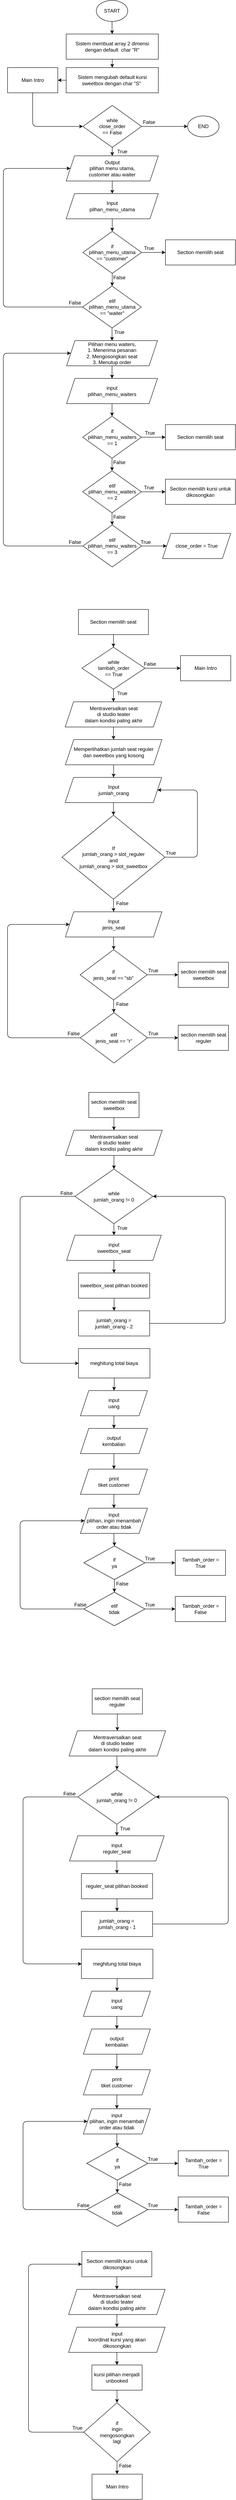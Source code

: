 <mxfile version="13.10.0" type="device"><diagram id="C5RBs43oDa-KdzZeNtuy" name="Page-1"><mxGraphModel dx="782" dy="421" grid="1" gridSize="10" guides="1" tooltips="1" connect="1" arrows="1" fold="1" page="1" pageScale="1" pageWidth="827" pageHeight="1169" math="0" shadow="0"><root><mxCell id="WIyWlLk6GJQsqaUBKTNV-0"/><mxCell id="WIyWlLk6GJQsqaUBKTNV-1" parent="WIyWlLk6GJQsqaUBKTNV-0"/><mxCell id="TQhY1ZpRwArU-NufDIvr-4" value="" style="edgeStyle=orthogonalEdgeStyle;rounded=0;orthogonalLoop=1;jettySize=auto;html=1;" edge="1" parent="WIyWlLk6GJQsqaUBKTNV-1" source="TQhY1ZpRwArU-NufDIvr-0" target="TQhY1ZpRwArU-NufDIvr-3"><mxGeometry relative="1" as="geometry"/></mxCell><mxCell id="TQhY1ZpRwArU-NufDIvr-0" value="START" style="ellipse;whiteSpace=wrap;html=1;" vertex="1" parent="WIyWlLk6GJQsqaUBKTNV-1"><mxGeometry x="372" y="10" width="75" height="50" as="geometry"/></mxCell><mxCell id="TQhY1ZpRwArU-NufDIvr-6" value="" style="edgeStyle=orthogonalEdgeStyle;rounded=0;orthogonalLoop=1;jettySize=auto;html=1;" edge="1" parent="WIyWlLk6GJQsqaUBKTNV-1" source="TQhY1ZpRwArU-NufDIvr-3" target="TQhY1ZpRwArU-NufDIvr-5"><mxGeometry relative="1" as="geometry"/></mxCell><mxCell id="TQhY1ZpRwArU-NufDIvr-3" value="Sistem membuat array 2 dimensi dengan default&amp;nbsp; char &quot;R&quot;" style="whiteSpace=wrap;html=1;" vertex="1" parent="WIyWlLk6GJQsqaUBKTNV-1"><mxGeometry x="300" y="90" width="220" height="60" as="geometry"/></mxCell><mxCell id="TQhY1ZpRwArU-NufDIvr-117" value="" style="edgeStyle=orthogonalEdgeStyle;rounded=0;orthogonalLoop=1;jettySize=auto;html=1;" edge="1" parent="WIyWlLk6GJQsqaUBKTNV-1" source="TQhY1ZpRwArU-NufDIvr-5" target="TQhY1ZpRwArU-NufDIvr-116"><mxGeometry relative="1" as="geometry"/></mxCell><mxCell id="TQhY1ZpRwArU-NufDIvr-5" value="Sistem mengubah default kursi sweetbox dengan char &quot;S&quot;&amp;nbsp;" style="whiteSpace=wrap;html=1;" vertex="1" parent="WIyWlLk6GJQsqaUBKTNV-1"><mxGeometry x="300" y="170" width="220" height="60" as="geometry"/></mxCell><mxCell id="TQhY1ZpRwArU-NufDIvr-11" value="" style="edgeStyle=orthogonalEdgeStyle;rounded=0;orthogonalLoop=1;jettySize=auto;html=1;" edge="1" parent="WIyWlLk6GJQsqaUBKTNV-1" source="TQhY1ZpRwArU-NufDIvr-7" target="TQhY1ZpRwArU-NufDIvr-10"><mxGeometry relative="1" as="geometry"/></mxCell><mxCell id="TQhY1ZpRwArU-NufDIvr-52" value="" style="edgeStyle=orthogonalEdgeStyle;rounded=0;orthogonalLoop=1;jettySize=auto;html=1;" edge="1" parent="WIyWlLk6GJQsqaUBKTNV-1" source="TQhY1ZpRwArU-NufDIvr-7" target="TQhY1ZpRwArU-NufDIvr-51"><mxGeometry relative="1" as="geometry"/></mxCell><mxCell id="TQhY1ZpRwArU-NufDIvr-7" value="while&lt;br&gt;close_order&lt;br&gt;== False" style="rhombus;whiteSpace=wrap;html=1;" vertex="1" parent="WIyWlLk6GJQsqaUBKTNV-1"><mxGeometry x="340" y="260" width="140" height="100" as="geometry"/></mxCell><mxCell id="TQhY1ZpRwArU-NufDIvr-13" value="" style="edgeStyle=orthogonalEdgeStyle;rounded=0;orthogonalLoop=1;jettySize=auto;html=1;" edge="1" parent="WIyWlLk6GJQsqaUBKTNV-1" source="TQhY1ZpRwArU-NufDIvr-10" target="TQhY1ZpRwArU-NufDIvr-12"><mxGeometry relative="1" as="geometry"/></mxCell><mxCell id="TQhY1ZpRwArU-NufDIvr-10" value="Output&lt;br&gt;pilihan menu utama,&lt;br&gt;customer atau waiter" style="shape=parallelogram;perimeter=parallelogramPerimeter;whiteSpace=wrap;html=1;fixedSize=1;" vertex="1" parent="WIyWlLk6GJQsqaUBKTNV-1"><mxGeometry x="300" y="380" width="220" height="60" as="geometry"/></mxCell><mxCell id="TQhY1ZpRwArU-NufDIvr-17" value="" style="edgeStyle=orthogonalEdgeStyle;rounded=0;orthogonalLoop=1;jettySize=auto;html=1;" edge="1" parent="WIyWlLk6GJQsqaUBKTNV-1" source="TQhY1ZpRwArU-NufDIvr-12" target="TQhY1ZpRwArU-NufDIvr-16"><mxGeometry relative="1" as="geometry"/></mxCell><mxCell id="TQhY1ZpRwArU-NufDIvr-12" value="Input&lt;br&gt;pilhan_menu_utama" style="shape=parallelogram;perimeter=parallelogramPerimeter;whiteSpace=wrap;html=1;fixedSize=1;" vertex="1" parent="WIyWlLk6GJQsqaUBKTNV-1"><mxGeometry x="300" y="470" width="220" height="60" as="geometry"/></mxCell><mxCell id="TQhY1ZpRwArU-NufDIvr-19" value="" style="edgeStyle=orthogonalEdgeStyle;rounded=0;orthogonalLoop=1;jettySize=auto;html=1;" edge="1" parent="WIyWlLk6GJQsqaUBKTNV-1" source="TQhY1ZpRwArU-NufDIvr-16" target="TQhY1ZpRwArU-NufDIvr-18"><mxGeometry relative="1" as="geometry"/></mxCell><mxCell id="TQhY1ZpRwArU-NufDIvr-21" value="" style="edgeStyle=orthogonalEdgeStyle;rounded=0;orthogonalLoop=1;jettySize=auto;html=1;" edge="1" parent="WIyWlLk6GJQsqaUBKTNV-1" source="TQhY1ZpRwArU-NufDIvr-16" target="TQhY1ZpRwArU-NufDIvr-20"><mxGeometry relative="1" as="geometry"/></mxCell><mxCell id="TQhY1ZpRwArU-NufDIvr-16" value="if&lt;br&gt;pilihan_menu_utama&lt;br&gt;== &quot;customer&quot;" style="rhombus;whiteSpace=wrap;html=1;" vertex="1" parent="WIyWlLk6GJQsqaUBKTNV-1"><mxGeometry x="340" y="560" width="140" height="100" as="geometry"/></mxCell><mxCell id="TQhY1ZpRwArU-NufDIvr-25" value="" style="edgeStyle=orthogonalEdgeStyle;rounded=0;orthogonalLoop=1;jettySize=auto;html=1;" edge="1" parent="WIyWlLk6GJQsqaUBKTNV-1" source="TQhY1ZpRwArU-NufDIvr-18" target="TQhY1ZpRwArU-NufDIvr-24"><mxGeometry relative="1" as="geometry"/></mxCell><mxCell id="TQhY1ZpRwArU-NufDIvr-18" value="elif&lt;br&gt;pilihan_menu_utama&lt;br&gt;== &quot;waiter&quot;" style="rhombus;whiteSpace=wrap;html=1;" vertex="1" parent="WIyWlLk6GJQsqaUBKTNV-1"><mxGeometry x="339.5" y="690" width="140" height="100" as="geometry"/></mxCell><mxCell id="TQhY1ZpRwArU-NufDIvr-20" value="Section memilih seat" style="whiteSpace=wrap;html=1;" vertex="1" parent="WIyWlLk6GJQsqaUBKTNV-1"><mxGeometry x="537" y="580" width="167" height="60" as="geometry"/></mxCell><mxCell id="TQhY1ZpRwArU-NufDIvr-30" value="" style="edgeStyle=orthogonalEdgeStyle;rounded=0;orthogonalLoop=1;jettySize=auto;html=1;exitX=0.5;exitY=1;exitDx=0;exitDy=0;" edge="1" parent="WIyWlLk6GJQsqaUBKTNV-1" source="TQhY1ZpRwArU-NufDIvr-69" target="TQhY1ZpRwArU-NufDIvr-29"><mxGeometry relative="1" as="geometry"><mxPoint x="420.571" y="970" as="sourcePoint"/></mxGeometry></mxCell><mxCell id="TQhY1ZpRwArU-NufDIvr-70" value="" style="edgeStyle=orthogonalEdgeStyle;rounded=0;orthogonalLoop=1;jettySize=auto;html=1;" edge="1" parent="WIyWlLk6GJQsqaUBKTNV-1" source="TQhY1ZpRwArU-NufDIvr-24" target="TQhY1ZpRwArU-NufDIvr-69"><mxGeometry relative="1" as="geometry"/></mxCell><mxCell id="TQhY1ZpRwArU-NufDIvr-24" value="Pilihan menu waiters,&lt;br&gt;1. Menerima pesanan&lt;br&gt;2. Mengosongkan seat&lt;br&gt;3. Menutup order" style="shape=parallelogram;perimeter=parallelogramPerimeter;whiteSpace=wrap;html=1;fixedSize=1;" vertex="1" parent="WIyWlLk6GJQsqaUBKTNV-1"><mxGeometry x="301" y="820" width="217" height="60" as="geometry"/></mxCell><mxCell id="TQhY1ZpRwArU-NufDIvr-32" value="" style="edgeStyle=orthogonalEdgeStyle;rounded=0;orthogonalLoop=1;jettySize=auto;html=1;" edge="1" parent="WIyWlLk6GJQsqaUBKTNV-1" source="TQhY1ZpRwArU-NufDIvr-29" target="TQhY1ZpRwArU-NufDIvr-31"><mxGeometry relative="1" as="geometry"/></mxCell><mxCell id="TQhY1ZpRwArU-NufDIvr-36" value="" style="edgeStyle=orthogonalEdgeStyle;rounded=0;orthogonalLoop=1;jettySize=auto;html=1;" edge="1" parent="WIyWlLk6GJQsqaUBKTNV-1" source="TQhY1ZpRwArU-NufDIvr-29" target="TQhY1ZpRwArU-NufDIvr-35"><mxGeometry relative="1" as="geometry"/></mxCell><mxCell id="TQhY1ZpRwArU-NufDIvr-29" value="if&lt;br&gt;pilihan_menu_waiters&lt;br&gt;== 1" style="rhombus;whiteSpace=wrap;html=1;" vertex="1" parent="WIyWlLk6GJQsqaUBKTNV-1"><mxGeometry x="339.5" y="1000" width="140" height="100" as="geometry"/></mxCell><mxCell id="TQhY1ZpRwArU-NufDIvr-31" value="Section memilih seat" style="whiteSpace=wrap;html=1;" vertex="1" parent="WIyWlLk6GJQsqaUBKTNV-1"><mxGeometry x="537" y="1020" width="167" height="60" as="geometry"/></mxCell><mxCell id="TQhY1ZpRwArU-NufDIvr-40" value="" style="edgeStyle=orthogonalEdgeStyle;rounded=0;orthogonalLoop=1;jettySize=auto;html=1;" edge="1" parent="WIyWlLk6GJQsqaUBKTNV-1" source="TQhY1ZpRwArU-NufDIvr-35" target="TQhY1ZpRwArU-NufDIvr-39"><mxGeometry relative="1" as="geometry"/></mxCell><mxCell id="TQhY1ZpRwArU-NufDIvr-42" value="" style="edgeStyle=orthogonalEdgeStyle;rounded=0;orthogonalLoop=1;jettySize=auto;html=1;" edge="1" parent="WIyWlLk6GJQsqaUBKTNV-1" source="TQhY1ZpRwArU-NufDIvr-35" target="TQhY1ZpRwArU-NufDIvr-41"><mxGeometry relative="1" as="geometry"/></mxCell><mxCell id="TQhY1ZpRwArU-NufDIvr-35" value="elif&lt;br&gt;plihan_menu_waiters&lt;br&gt;== 2" style="rhombus;whiteSpace=wrap;html=1;" vertex="1" parent="WIyWlLk6GJQsqaUBKTNV-1"><mxGeometry x="339.5" y="1130" width="140" height="100" as="geometry"/></mxCell><mxCell id="TQhY1ZpRwArU-NufDIvr-39" value="Section memilih kursi untuk dikosongkan" style="whiteSpace=wrap;html=1;" vertex="1" parent="WIyWlLk6GJQsqaUBKTNV-1"><mxGeometry x="537" y="1150" width="167" height="60" as="geometry"/></mxCell><mxCell id="TQhY1ZpRwArU-NufDIvr-50" value="" style="edgeStyle=orthogonalEdgeStyle;rounded=0;orthogonalLoop=1;jettySize=auto;html=1;" edge="1" parent="WIyWlLk6GJQsqaUBKTNV-1" source="TQhY1ZpRwArU-NufDIvr-41" target="TQhY1ZpRwArU-NufDIvr-49"><mxGeometry relative="1" as="geometry"/></mxCell><mxCell id="TQhY1ZpRwArU-NufDIvr-41" value="elif&lt;br&gt;pilihan_menu_waiters&lt;br&gt;== 3" style="rhombus;whiteSpace=wrap;html=1;" vertex="1" parent="WIyWlLk6GJQsqaUBKTNV-1"><mxGeometry x="340" y="1259" width="140" height="100" as="geometry"/></mxCell><mxCell id="TQhY1ZpRwArU-NufDIvr-45" value="" style="edgeStyle=elbowEdgeStyle;elbow=horizontal;endArrow=classic;html=1;exitX=0;exitY=0.5;exitDx=0;exitDy=0;entryX=0;entryY=0.5;entryDx=0;entryDy=0;" edge="1" parent="WIyWlLk6GJQsqaUBKTNV-1" source="TQhY1ZpRwArU-NufDIvr-18" target="TQhY1ZpRwArU-NufDIvr-10"><mxGeometry width="50" height="50" relative="1" as="geometry"><mxPoint x="240" y="630" as="sourcePoint"/><mxPoint x="290" y="580" as="targetPoint"/><Array as="points"><mxPoint x="150" y="520"/></Array></mxGeometry></mxCell><mxCell id="TQhY1ZpRwArU-NufDIvr-48" value="True" style="text;html=1;strokeColor=none;fillColor=none;align=center;verticalAlign=middle;whiteSpace=wrap;rounded=0;" vertex="1" parent="WIyWlLk6GJQsqaUBKTNV-1"><mxGeometry x="414" y="360" width="40" height="20" as="geometry"/></mxCell><mxCell id="TQhY1ZpRwArU-NufDIvr-49" value="close_order = True" style="shape=parallelogram;perimeter=parallelogramPerimeter;whiteSpace=wrap;html=1;fixedSize=1;" vertex="1" parent="WIyWlLk6GJQsqaUBKTNV-1"><mxGeometry x="530" y="1279" width="163" height="60" as="geometry"/></mxCell><mxCell id="TQhY1ZpRwArU-NufDIvr-51" value="END" style="ellipse;whiteSpace=wrap;html=1;" vertex="1" parent="WIyWlLk6GJQsqaUBKTNV-1"><mxGeometry x="590" y="285" width="75" height="50" as="geometry"/></mxCell><mxCell id="TQhY1ZpRwArU-NufDIvr-53" value="False" style="text;html=1;strokeColor=none;fillColor=none;align=center;verticalAlign=middle;whiteSpace=wrap;rounded=0;" vertex="1" parent="WIyWlLk6GJQsqaUBKTNV-1"><mxGeometry x="478" y="290" width="40" height="20" as="geometry"/></mxCell><mxCell id="TQhY1ZpRwArU-NufDIvr-55" value="True" style="text;html=1;strokeColor=none;fillColor=none;align=center;verticalAlign=middle;whiteSpace=wrap;rounded=0;" vertex="1" parent="WIyWlLk6GJQsqaUBKTNV-1"><mxGeometry x="478" y="590" width="40" height="20" as="geometry"/></mxCell><mxCell id="TQhY1ZpRwArU-NufDIvr-56" value="False" style="text;html=1;strokeColor=none;fillColor=none;align=center;verticalAlign=middle;whiteSpace=wrap;rounded=0;" vertex="1" parent="WIyWlLk6GJQsqaUBKTNV-1"><mxGeometry x="407" y="660" width="40" height="20" as="geometry"/></mxCell><mxCell id="TQhY1ZpRwArU-NufDIvr-57" value="False" style="text;html=1;strokeColor=none;fillColor=none;align=center;verticalAlign=middle;whiteSpace=wrap;rounded=0;" vertex="1" parent="WIyWlLk6GJQsqaUBKTNV-1"><mxGeometry x="301" y="720" width="40" height="20" as="geometry"/></mxCell><mxCell id="TQhY1ZpRwArU-NufDIvr-58" value="True" style="text;html=1;strokeColor=none;fillColor=none;align=center;verticalAlign=middle;whiteSpace=wrap;rounded=0;" vertex="1" parent="WIyWlLk6GJQsqaUBKTNV-1"><mxGeometry x="407" y="790" width="40" height="20" as="geometry"/></mxCell><mxCell id="TQhY1ZpRwArU-NufDIvr-59" value="True" style="text;html=1;strokeColor=none;fillColor=none;align=center;verticalAlign=middle;whiteSpace=wrap;rounded=0;" vertex="1" parent="WIyWlLk6GJQsqaUBKTNV-1"><mxGeometry x="480" y="1030" width="40" height="20" as="geometry"/></mxCell><mxCell id="TQhY1ZpRwArU-NufDIvr-61" value="False" style="text;html=1;strokeColor=none;fillColor=none;align=center;verticalAlign=middle;whiteSpace=wrap;rounded=0;" vertex="1" parent="WIyWlLk6GJQsqaUBKTNV-1"><mxGeometry x="407" y="1100" width="40" height="20" as="geometry"/></mxCell><mxCell id="TQhY1ZpRwArU-NufDIvr-62" value="False" style="text;html=1;strokeColor=none;fillColor=none;align=center;verticalAlign=middle;whiteSpace=wrap;rounded=0;" vertex="1" parent="WIyWlLk6GJQsqaUBKTNV-1"><mxGeometry x="407" y="1230" width="40" height="20" as="geometry"/></mxCell><mxCell id="TQhY1ZpRwArU-NufDIvr-63" value="True" style="text;html=1;strokeColor=none;fillColor=none;align=center;verticalAlign=middle;whiteSpace=wrap;rounded=0;" vertex="1" parent="WIyWlLk6GJQsqaUBKTNV-1"><mxGeometry x="478" y="1160" width="40" height="20" as="geometry"/></mxCell><mxCell id="TQhY1ZpRwArU-NufDIvr-64" value="True" style="text;html=1;strokeColor=none;fillColor=none;align=center;verticalAlign=middle;whiteSpace=wrap;rounded=0;" vertex="1" parent="WIyWlLk6GJQsqaUBKTNV-1"><mxGeometry x="470" y="1290" width="40" height="20" as="geometry"/></mxCell><mxCell id="TQhY1ZpRwArU-NufDIvr-65" value="False" style="text;html=1;strokeColor=none;fillColor=none;align=center;verticalAlign=middle;whiteSpace=wrap;rounded=0;" vertex="1" parent="WIyWlLk6GJQsqaUBKTNV-1"><mxGeometry x="301" y="1290" width="40" height="20" as="geometry"/></mxCell><mxCell id="TQhY1ZpRwArU-NufDIvr-68" value="" style="edgeStyle=elbowEdgeStyle;elbow=horizontal;endArrow=classic;html=1;exitX=0;exitY=0.5;exitDx=0;exitDy=0;entryX=0;entryY=0.5;entryDx=0;entryDy=0;" edge="1" parent="WIyWlLk6GJQsqaUBKTNV-1" source="TQhY1ZpRwArU-NufDIvr-41" target="TQhY1ZpRwArU-NufDIvr-24"><mxGeometry width="50" height="50" relative="1" as="geometry"><mxPoint x="339.5" y="1219" as="sourcePoint"/><mxPoint x="339.5" y="960" as="targetPoint"/><Array as="points"><mxPoint x="150" y="1040"/><mxPoint x="150" y="1080"/></Array></mxGeometry></mxCell><mxCell id="TQhY1ZpRwArU-NufDIvr-69" value="input&lt;br&gt;pilihan_menu_waiters" style="shape=parallelogram;perimeter=parallelogramPerimeter;whiteSpace=wrap;html=1;fixedSize=1;" vertex="1" parent="WIyWlLk6GJQsqaUBKTNV-1"><mxGeometry x="301" y="910" width="217" height="60" as="geometry"/></mxCell><mxCell id="TQhY1ZpRwArU-NufDIvr-94" value="" style="edgeStyle=orthogonalEdgeStyle;rounded=0;orthogonalLoop=1;jettySize=auto;html=1;" edge="1" parent="WIyWlLk6GJQsqaUBKTNV-1" source="TQhY1ZpRwArU-NufDIvr-75" target="TQhY1ZpRwArU-NufDIvr-93"><mxGeometry relative="1" as="geometry"/></mxCell><mxCell id="TQhY1ZpRwArU-NufDIvr-75" value="Section memilih seat" style="whiteSpace=wrap;html=1;" vertex="1" parent="WIyWlLk6GJQsqaUBKTNV-1"><mxGeometry x="329.37" y="1460" width="167" height="60" as="geometry"/></mxCell><mxCell id="TQhY1ZpRwArU-NufDIvr-79" value="" style="edgeStyle=orthogonalEdgeStyle;rounded=0;orthogonalLoop=1;jettySize=auto;html=1;" edge="1" parent="WIyWlLk6GJQsqaUBKTNV-1" source="TQhY1ZpRwArU-NufDIvr-76" target="TQhY1ZpRwArU-NufDIvr-78"><mxGeometry relative="1" as="geometry"/></mxCell><mxCell id="TQhY1ZpRwArU-NufDIvr-76" value="Mentraversalkan seat&lt;br&gt;di studio teater&lt;br&gt;dalam kondisi paling akhir" style="shape=parallelogram;perimeter=parallelogramPerimeter;whiteSpace=wrap;html=1;fixedSize=1;" vertex="1" parent="WIyWlLk6GJQsqaUBKTNV-1"><mxGeometry x="297.62" y="1680" width="230.5" height="60" as="geometry"/></mxCell><mxCell id="TQhY1ZpRwArU-NufDIvr-81" value="" style="edgeStyle=orthogonalEdgeStyle;rounded=0;orthogonalLoop=1;jettySize=auto;html=1;" edge="1" parent="WIyWlLk6GJQsqaUBKTNV-1" source="TQhY1ZpRwArU-NufDIvr-78" target="TQhY1ZpRwArU-NufDIvr-80"><mxGeometry relative="1" as="geometry"/></mxCell><mxCell id="TQhY1ZpRwArU-NufDIvr-78" value="Memperlihatkan jumlah seat reguler&lt;br&gt;dan sweetbox yang kosong" style="shape=parallelogram;perimeter=parallelogramPerimeter;whiteSpace=wrap;html=1;fixedSize=1;" vertex="1" parent="WIyWlLk6GJQsqaUBKTNV-1"><mxGeometry x="298.12" y="1770" width="230.5" height="60" as="geometry"/></mxCell><mxCell id="TQhY1ZpRwArU-NufDIvr-83" value="" style="edgeStyle=orthogonalEdgeStyle;rounded=0;orthogonalLoop=1;jettySize=auto;html=1;" edge="1" parent="WIyWlLk6GJQsqaUBKTNV-1" source="TQhY1ZpRwArU-NufDIvr-80" target="TQhY1ZpRwArU-NufDIvr-82"><mxGeometry relative="1" as="geometry"/></mxCell><mxCell id="TQhY1ZpRwArU-NufDIvr-80" value="Input&lt;br&gt;jumlah_orang" style="shape=parallelogram;perimeter=parallelogramPerimeter;whiteSpace=wrap;html=1;fixedSize=1;" vertex="1" parent="WIyWlLk6GJQsqaUBKTNV-1"><mxGeometry x="297.62" y="1860" width="230.5" height="60" as="geometry"/></mxCell><mxCell id="TQhY1ZpRwArU-NufDIvr-88" value="" style="edgeStyle=orthogonalEdgeStyle;rounded=0;orthogonalLoop=1;jettySize=auto;html=1;" edge="1" parent="WIyWlLk6GJQsqaUBKTNV-1" source="TQhY1ZpRwArU-NufDIvr-82" target="TQhY1ZpRwArU-NufDIvr-87"><mxGeometry relative="1" as="geometry"/></mxCell><mxCell id="TQhY1ZpRwArU-NufDIvr-82" value="If&lt;br&gt;jumlah_orang &amp;gt; slot_reguler&lt;br&gt;and&lt;br&gt;jumlah_orang &amp;gt; slot_sweetbox" style="rhombus;whiteSpace=wrap;html=1;" vertex="1" parent="WIyWlLk6GJQsqaUBKTNV-1"><mxGeometry x="290" y="1950" width="245.75" height="200" as="geometry"/></mxCell><mxCell id="TQhY1ZpRwArU-NufDIvr-84" value="" style="edgeStyle=elbowEdgeStyle;elbow=horizontal;endArrow=classic;html=1;entryX=1;entryY=0.5;entryDx=0;entryDy=0;" edge="1" parent="WIyWlLk6GJQsqaUBKTNV-1" source="TQhY1ZpRwArU-NufDIvr-82" target="TQhY1ZpRwArU-NufDIvr-80"><mxGeometry width="50" height="50" relative="1" as="geometry"><mxPoint x="473.37" y="1860" as="sourcePoint"/><mxPoint x="523.37" y="1810" as="targetPoint"/><Array as="points"><mxPoint x="613.37" y="1930"/></Array></mxGeometry></mxCell><mxCell id="TQhY1ZpRwArU-NufDIvr-90" value="" style="edgeStyle=orthogonalEdgeStyle;rounded=0;orthogonalLoop=1;jettySize=auto;html=1;" edge="1" parent="WIyWlLk6GJQsqaUBKTNV-1" source="TQhY1ZpRwArU-NufDIvr-87" target="TQhY1ZpRwArU-NufDIvr-89"><mxGeometry relative="1" as="geometry"/></mxCell><mxCell id="TQhY1ZpRwArU-NufDIvr-87" value="Input&lt;br&gt;jenis_seat" style="shape=parallelogram;perimeter=parallelogramPerimeter;whiteSpace=wrap;html=1;fixedSize=1;" vertex="1" parent="WIyWlLk6GJQsqaUBKTNV-1"><mxGeometry x="298.12" y="2180" width="230.5" height="60" as="geometry"/></mxCell><mxCell id="TQhY1ZpRwArU-NufDIvr-92" value="" style="edgeStyle=orthogonalEdgeStyle;rounded=0;orthogonalLoop=1;jettySize=auto;html=1;" edge="1" parent="WIyWlLk6GJQsqaUBKTNV-1" source="TQhY1ZpRwArU-NufDIvr-89" target="TQhY1ZpRwArU-NufDIvr-91"><mxGeometry relative="1" as="geometry"/></mxCell><mxCell id="TQhY1ZpRwArU-NufDIvr-97" value="" style="edgeStyle=orthogonalEdgeStyle;rounded=0;orthogonalLoop=1;jettySize=auto;html=1;" edge="1" parent="WIyWlLk6GJQsqaUBKTNV-1" source="TQhY1ZpRwArU-NufDIvr-89" target="TQhY1ZpRwArU-NufDIvr-96"><mxGeometry relative="1" as="geometry"/></mxCell><mxCell id="TQhY1ZpRwArU-NufDIvr-89" value="if&lt;br&gt;jenis_seat == &quot;sb&quot;" style="rhombus;whiteSpace=wrap;html=1;" vertex="1" parent="WIyWlLk6GJQsqaUBKTNV-1"><mxGeometry x="333.37" y="2270" width="160" height="120" as="geometry"/></mxCell><mxCell id="TQhY1ZpRwArU-NufDIvr-99" value="" style="edgeStyle=orthogonalEdgeStyle;rounded=0;orthogonalLoop=1;jettySize=auto;html=1;" edge="1" parent="WIyWlLk6GJQsqaUBKTNV-1" source="TQhY1ZpRwArU-NufDIvr-91" target="TQhY1ZpRwArU-NufDIvr-98"><mxGeometry relative="1" as="geometry"/></mxCell><mxCell id="TQhY1ZpRwArU-NufDIvr-91" value="elif&lt;br&gt;jenis_seat == &quot;r&quot;" style="rhombus;whiteSpace=wrap;html=1;" vertex="1" parent="WIyWlLk6GJQsqaUBKTNV-1"><mxGeometry x="334" y="2420" width="160" height="120" as="geometry"/></mxCell><mxCell id="TQhY1ZpRwArU-NufDIvr-95" value="" style="edgeStyle=orthogonalEdgeStyle;rounded=0;orthogonalLoop=1;jettySize=auto;html=1;entryX=0.5;entryY=0;entryDx=0;entryDy=0;" edge="1" parent="WIyWlLk6GJQsqaUBKTNV-1" source="TQhY1ZpRwArU-NufDIvr-93" target="TQhY1ZpRwArU-NufDIvr-76"><mxGeometry relative="1" as="geometry"/></mxCell><mxCell id="TQhY1ZpRwArU-NufDIvr-112" value="" style="edgeStyle=orthogonalEdgeStyle;rounded=0;orthogonalLoop=1;jettySize=auto;html=1;" edge="1" parent="WIyWlLk6GJQsqaUBKTNV-1" source="TQhY1ZpRwArU-NufDIvr-93" target="TQhY1ZpRwArU-NufDIvr-111"><mxGeometry relative="1" as="geometry"/></mxCell><mxCell id="TQhY1ZpRwArU-NufDIvr-93" value="while&lt;br&gt;tambah_order&lt;br&gt;== True" style="rhombus;whiteSpace=wrap;html=1;" vertex="1" parent="WIyWlLk6GJQsqaUBKTNV-1"><mxGeometry x="337.62" y="1550" width="150.5" height="100" as="geometry"/></mxCell><mxCell id="TQhY1ZpRwArU-NufDIvr-96" value="section memilih seat sweetbox" style="whiteSpace=wrap;html=1;" vertex="1" parent="WIyWlLk6GJQsqaUBKTNV-1"><mxGeometry x="567.5" y="2300" width="120" height="60" as="geometry"/></mxCell><mxCell id="TQhY1ZpRwArU-NufDIvr-98" value="section memilih seat reguler" style="whiteSpace=wrap;html=1;" vertex="1" parent="WIyWlLk6GJQsqaUBKTNV-1"><mxGeometry x="567.5" y="2450" width="120" height="60" as="geometry"/></mxCell><mxCell id="TQhY1ZpRwArU-NufDIvr-100" value="" style="edgeStyle=elbowEdgeStyle;elbow=vertical;endArrow=classic;html=1;exitX=0;exitY=0.5;exitDx=0;exitDy=0;entryX=0;entryY=0.5;entryDx=0;entryDy=0;" edge="1" parent="WIyWlLk6GJQsqaUBKTNV-1" source="TQhY1ZpRwArU-NufDIvr-91" target="TQhY1ZpRwArU-NufDIvr-87"><mxGeometry width="50" height="50" relative="1" as="geometry"><mxPoint x="120" y="2310" as="sourcePoint"/><mxPoint x="170" y="2260" as="targetPoint"/><Array as="points"><mxPoint x="160" y="2330"/></Array></mxGeometry></mxCell><mxCell id="TQhY1ZpRwArU-NufDIvr-101" value="True" style="text;html=1;strokeColor=none;fillColor=none;align=center;verticalAlign=middle;whiteSpace=wrap;rounded=0;" vertex="1" parent="WIyWlLk6GJQsqaUBKTNV-1"><mxGeometry x="530" y="2030" width="40" height="20" as="geometry"/></mxCell><mxCell id="TQhY1ZpRwArU-NufDIvr-102" value="False" style="text;html=1;strokeColor=none;fillColor=none;align=center;verticalAlign=middle;whiteSpace=wrap;rounded=0;" vertex="1" parent="WIyWlLk6GJQsqaUBKTNV-1"><mxGeometry x="414" y="2150" width="40" height="20" as="geometry"/></mxCell><mxCell id="TQhY1ZpRwArU-NufDIvr-103" value="False" style="text;html=1;strokeColor=none;fillColor=none;align=center;verticalAlign=middle;whiteSpace=wrap;rounded=0;" vertex="1" parent="WIyWlLk6GJQsqaUBKTNV-1"><mxGeometry x="414" y="2390" width="40" height="20" as="geometry"/></mxCell><mxCell id="TQhY1ZpRwArU-NufDIvr-104" value="False" style="text;html=1;strokeColor=none;fillColor=none;align=center;verticalAlign=middle;whiteSpace=wrap;rounded=0;" vertex="1" parent="WIyWlLk6GJQsqaUBKTNV-1"><mxGeometry x="297.62" y="2460" width="40" height="20" as="geometry"/></mxCell><mxCell id="TQhY1ZpRwArU-NufDIvr-105" value="True" style="text;html=1;strokeColor=none;fillColor=none;align=center;verticalAlign=middle;whiteSpace=wrap;rounded=0;" vertex="1" parent="WIyWlLk6GJQsqaUBKTNV-1"><mxGeometry x="488.12" y="2310" width="40" height="20" as="geometry"/></mxCell><mxCell id="TQhY1ZpRwArU-NufDIvr-110" value="True" style="text;html=1;strokeColor=none;fillColor=none;align=center;verticalAlign=middle;whiteSpace=wrap;rounded=0;" vertex="1" parent="WIyWlLk6GJQsqaUBKTNV-1"><mxGeometry x="488.12" y="2460" width="40" height="20" as="geometry"/></mxCell><mxCell id="TQhY1ZpRwArU-NufDIvr-111" value="Main Intro" style="whiteSpace=wrap;html=1;" vertex="1" parent="WIyWlLk6GJQsqaUBKTNV-1"><mxGeometry x="573" y="1570" width="120" height="60" as="geometry"/></mxCell><mxCell id="TQhY1ZpRwArU-NufDIvr-113" value="True" style="text;html=1;strokeColor=none;fillColor=none;align=center;verticalAlign=middle;whiteSpace=wrap;rounded=0;" vertex="1" parent="WIyWlLk6GJQsqaUBKTNV-1"><mxGeometry x="414" y="1650" width="40" height="20" as="geometry"/></mxCell><mxCell id="TQhY1ZpRwArU-NufDIvr-114" value="False" style="text;html=1;strokeColor=none;fillColor=none;align=center;verticalAlign=middle;whiteSpace=wrap;rounded=0;" vertex="1" parent="WIyWlLk6GJQsqaUBKTNV-1"><mxGeometry x="480" y="1580" width="40" height="20" as="geometry"/></mxCell><mxCell id="TQhY1ZpRwArU-NufDIvr-116" value="Main Intro" style="whiteSpace=wrap;html=1;" vertex="1" parent="WIyWlLk6GJQsqaUBKTNV-1"><mxGeometry x="160" y="170" width="120" height="60" as="geometry"/></mxCell><mxCell id="TQhY1ZpRwArU-NufDIvr-118" value="" style="edgeStyle=elbowEdgeStyle;elbow=horizontal;endArrow=classic;html=1;exitX=0.5;exitY=1;exitDx=0;exitDy=0;entryX=0;entryY=0.5;entryDx=0;entryDy=0;" edge="1" parent="WIyWlLk6GJQsqaUBKTNV-1" source="TQhY1ZpRwArU-NufDIvr-116" target="TQhY1ZpRwArU-NufDIvr-7"><mxGeometry width="50" height="50" relative="1" as="geometry"><mxPoint x="380" y="250" as="sourcePoint"/><mxPoint x="430" y="200" as="targetPoint"/><Array as="points"><mxPoint x="220" y="300"/></Array></mxGeometry></mxCell><mxCell id="TQhY1ZpRwArU-NufDIvr-121" value="" style="edgeStyle=orthogonalEdgeStyle;rounded=0;orthogonalLoop=1;jettySize=auto;html=1;" edge="1" parent="WIyWlLk6GJQsqaUBKTNV-1" source="TQhY1ZpRwArU-NufDIvr-119" target="TQhY1ZpRwArU-NufDIvr-120"><mxGeometry relative="1" as="geometry"/></mxCell><mxCell id="TQhY1ZpRwArU-NufDIvr-119" value="section memilih seat sweetbox" style="whiteSpace=wrap;html=1;" vertex="1" parent="WIyWlLk6GJQsqaUBKTNV-1"><mxGeometry x="354" y="2610" width="120" height="60" as="geometry"/></mxCell><mxCell id="TQhY1ZpRwArU-NufDIvr-125" value="" style="edgeStyle=orthogonalEdgeStyle;rounded=0;orthogonalLoop=1;jettySize=auto;html=1;" edge="1" parent="WIyWlLk6GJQsqaUBKTNV-1" source="TQhY1ZpRwArU-NufDIvr-120" target="TQhY1ZpRwArU-NufDIvr-124"><mxGeometry relative="1" as="geometry"/></mxCell><mxCell id="TQhY1ZpRwArU-NufDIvr-120" value="Mentraversalkan seat&lt;br&gt;di studio teater&lt;br&gt;dalam kondisi paling akhir" style="shape=parallelogram;perimeter=parallelogramPerimeter;whiteSpace=wrap;html=1;fixedSize=1;" vertex="1" parent="WIyWlLk6GJQsqaUBKTNV-1"><mxGeometry x="298.75" y="2700" width="230.5" height="60" as="geometry"/></mxCell><mxCell id="TQhY1ZpRwArU-NufDIvr-127" value="" style="edgeStyle=orthogonalEdgeStyle;rounded=0;orthogonalLoop=1;jettySize=auto;html=1;" edge="1" parent="WIyWlLk6GJQsqaUBKTNV-1" source="TQhY1ZpRwArU-NufDIvr-124" target="TQhY1ZpRwArU-NufDIvr-126"><mxGeometry relative="1" as="geometry"/></mxCell><mxCell id="TQhY1ZpRwArU-NufDIvr-124" value="while&lt;br&gt;jumlah_orang != 0" style="rhombus;whiteSpace=wrap;html=1;" vertex="1" parent="WIyWlLk6GJQsqaUBKTNV-1"><mxGeometry x="321" y="2792.5" width="186" height="130" as="geometry"/></mxCell><mxCell id="TQhY1ZpRwArU-NufDIvr-129" value="" style="edgeStyle=orthogonalEdgeStyle;rounded=0;orthogonalLoop=1;jettySize=auto;html=1;" edge="1" parent="WIyWlLk6GJQsqaUBKTNV-1" source="TQhY1ZpRwArU-NufDIvr-126" target="TQhY1ZpRwArU-NufDIvr-128"><mxGeometry relative="1" as="geometry"/></mxCell><mxCell id="TQhY1ZpRwArU-NufDIvr-126" value="input&lt;br&gt;sweetbox_seat" style="shape=parallelogram;perimeter=parallelogramPerimeter;whiteSpace=wrap;html=1;fixedSize=1;" vertex="1" parent="WIyWlLk6GJQsqaUBKTNV-1"><mxGeometry x="301" y="2950" width="226" height="60" as="geometry"/></mxCell><mxCell id="TQhY1ZpRwArU-NufDIvr-131" value="" style="edgeStyle=orthogonalEdgeStyle;rounded=0;orthogonalLoop=1;jettySize=auto;html=1;" edge="1" parent="WIyWlLk6GJQsqaUBKTNV-1" source="TQhY1ZpRwArU-NufDIvr-128" target="TQhY1ZpRwArU-NufDIvr-130"><mxGeometry relative="1" as="geometry"/></mxCell><mxCell id="TQhY1ZpRwArU-NufDIvr-128" value="sweetbox_seat pilihan booked" style="whiteSpace=wrap;html=1;" vertex="1" parent="WIyWlLk6GJQsqaUBKTNV-1"><mxGeometry x="329.37" y="3040" width="170" height="60" as="geometry"/></mxCell><mxCell id="TQhY1ZpRwArU-NufDIvr-130" value="jumlah_orang =&lt;br&gt;jumlah_orang - 2" style="whiteSpace=wrap;html=1;" vertex="1" parent="WIyWlLk6GJQsqaUBKTNV-1"><mxGeometry x="329.37" y="3130" width="170" height="60" as="geometry"/></mxCell><mxCell id="TQhY1ZpRwArU-NufDIvr-132" value="" style="edgeStyle=elbowEdgeStyle;elbow=horizontal;endArrow=classic;html=1;exitX=1;exitY=0.5;exitDx=0;exitDy=0;entryX=1;entryY=0.5;entryDx=0;entryDy=0;" edge="1" parent="WIyWlLk6GJQsqaUBKTNV-1" source="TQhY1ZpRwArU-NufDIvr-130" target="TQhY1ZpRwArU-NufDIvr-124"><mxGeometry width="50" height="50" relative="1" as="geometry"><mxPoint x="360" y="3000" as="sourcePoint"/><mxPoint x="410" y="2950" as="targetPoint"/><Array as="points"><mxPoint x="680" y="3010"/></Array></mxGeometry></mxCell><mxCell id="TQhY1ZpRwArU-NufDIvr-134" value="" style="edgeStyle=elbowEdgeStyle;elbow=horizontal;endArrow=classic;html=1;exitX=0;exitY=0.5;exitDx=0;exitDy=0;entryX=0;entryY=0.5;entryDx=0;entryDy=0;" edge="1" parent="WIyWlLk6GJQsqaUBKTNV-1" source="TQhY1ZpRwArU-NufDIvr-124"><mxGeometry width="50" height="50" relative="1" as="geometry"><mxPoint x="360" y="3040" as="sourcePoint"/><mxPoint x="330" y="3255" as="targetPoint"/><Array as="points"><mxPoint x="190" y="3060"/></Array></mxGeometry></mxCell><mxCell id="TQhY1ZpRwArU-NufDIvr-139" value="" style="edgeStyle=orthogonalEdgeStyle;rounded=0;orthogonalLoop=1;jettySize=auto;html=1;" edge="1" parent="WIyWlLk6GJQsqaUBKTNV-1" source="TQhY1ZpRwArU-NufDIvr-135" target="TQhY1ZpRwArU-NufDIvr-138"><mxGeometry relative="1" as="geometry"/></mxCell><mxCell id="TQhY1ZpRwArU-NufDIvr-135" value="meghitung total biaya" style="rounded=0;whiteSpace=wrap;html=1;" vertex="1" parent="WIyWlLk6GJQsqaUBKTNV-1"><mxGeometry x="329.37" y="3220" width="170.63" height="70" as="geometry"/></mxCell><mxCell id="TQhY1ZpRwArU-NufDIvr-141" value="" style="edgeStyle=orthogonalEdgeStyle;rounded=0;orthogonalLoop=1;jettySize=auto;html=1;" edge="1" parent="WIyWlLk6GJQsqaUBKTNV-1" source="TQhY1ZpRwArU-NufDIvr-138" target="TQhY1ZpRwArU-NufDIvr-140"><mxGeometry relative="1" as="geometry"/></mxCell><mxCell id="TQhY1ZpRwArU-NufDIvr-138" value="input&lt;br&gt;uang" style="shape=parallelogram;perimeter=parallelogramPerimeter;whiteSpace=wrap;html=1;fixedSize=1;rounded=0;" vertex="1" parent="WIyWlLk6GJQsqaUBKTNV-1"><mxGeometry x="334" y="3320" width="160" height="60" as="geometry"/></mxCell><mxCell id="TQhY1ZpRwArU-NufDIvr-143" value="" style="edgeStyle=orthogonalEdgeStyle;rounded=0;orthogonalLoop=1;jettySize=auto;html=1;" edge="1" parent="WIyWlLk6GJQsqaUBKTNV-1" source="TQhY1ZpRwArU-NufDIvr-140" target="TQhY1ZpRwArU-NufDIvr-142"><mxGeometry relative="1" as="geometry"/></mxCell><mxCell id="TQhY1ZpRwArU-NufDIvr-140" value="output&lt;br&gt;kembalian" style="shape=parallelogram;perimeter=parallelogramPerimeter;whiteSpace=wrap;html=1;fixedSize=1;rounded=0;" vertex="1" parent="WIyWlLk6GJQsqaUBKTNV-1"><mxGeometry x="334" y="3410" width="160" height="60" as="geometry"/></mxCell><mxCell id="TQhY1ZpRwArU-NufDIvr-145" value="" style="edgeStyle=orthogonalEdgeStyle;rounded=0;orthogonalLoop=1;jettySize=auto;html=1;" edge="1" parent="WIyWlLk6GJQsqaUBKTNV-1" source="TQhY1ZpRwArU-NufDIvr-142" target="TQhY1ZpRwArU-NufDIvr-144"><mxGeometry relative="1" as="geometry"/></mxCell><mxCell id="TQhY1ZpRwArU-NufDIvr-142" value="print&lt;br&gt;tiket customer" style="shape=parallelogram;perimeter=parallelogramPerimeter;whiteSpace=wrap;html=1;fixedSize=1;rounded=0;" vertex="1" parent="WIyWlLk6GJQsqaUBKTNV-1"><mxGeometry x="334" y="3507" width="160" height="60" as="geometry"/></mxCell><mxCell id="TQhY1ZpRwArU-NufDIvr-147" value="" style="edgeStyle=orthogonalEdgeStyle;rounded=0;orthogonalLoop=1;jettySize=auto;html=1;" edge="1" parent="WIyWlLk6GJQsqaUBKTNV-1" source="TQhY1ZpRwArU-NufDIvr-144" target="TQhY1ZpRwArU-NufDIvr-146"><mxGeometry relative="1" as="geometry"/></mxCell><mxCell id="TQhY1ZpRwArU-NufDIvr-144" value="input&lt;br&gt;pilihan, ingin menambah&lt;br&gt;order atau tidak" style="shape=parallelogram;perimeter=parallelogramPerimeter;whiteSpace=wrap;html=1;fixedSize=1;rounded=0;" vertex="1" parent="WIyWlLk6GJQsqaUBKTNV-1"><mxGeometry x="334" y="3600" width="160" height="60" as="geometry"/></mxCell><mxCell id="TQhY1ZpRwArU-NufDIvr-149" value="" style="edgeStyle=orthogonalEdgeStyle;rounded=0;orthogonalLoop=1;jettySize=auto;html=1;" edge="1" parent="WIyWlLk6GJQsqaUBKTNV-1" source="TQhY1ZpRwArU-NufDIvr-146" target="TQhY1ZpRwArU-NufDIvr-148"><mxGeometry relative="1" as="geometry"/></mxCell><mxCell id="TQhY1ZpRwArU-NufDIvr-155" value="" style="edgeStyle=orthogonalEdgeStyle;rounded=0;orthogonalLoop=1;jettySize=auto;html=1;" edge="1" parent="WIyWlLk6GJQsqaUBKTNV-1" source="TQhY1ZpRwArU-NufDIvr-146" target="TQhY1ZpRwArU-NufDIvr-154"><mxGeometry relative="1" as="geometry"/></mxCell><mxCell id="TQhY1ZpRwArU-NufDIvr-146" value="if&lt;br&gt;ya" style="rhombus;whiteSpace=wrap;html=1;rounded=0;" vertex="1" parent="WIyWlLk6GJQsqaUBKTNV-1"><mxGeometry x="342.12" y="3690" width="146" height="80" as="geometry"/></mxCell><mxCell id="TQhY1ZpRwArU-NufDIvr-148" value="Tambah_order = &lt;br&gt;True" style="whiteSpace=wrap;html=1;rounded=0;" vertex="1" parent="WIyWlLk6GJQsqaUBKTNV-1"><mxGeometry x="560.5" y="3700" width="120" height="60" as="geometry"/></mxCell><mxCell id="TQhY1ZpRwArU-NufDIvr-157" value="" style="edgeStyle=orthogonalEdgeStyle;rounded=0;orthogonalLoop=1;jettySize=auto;html=1;" edge="1" parent="WIyWlLk6GJQsqaUBKTNV-1" source="TQhY1ZpRwArU-NufDIvr-154" target="TQhY1ZpRwArU-NufDIvr-156"><mxGeometry relative="1" as="geometry"/></mxCell><mxCell id="TQhY1ZpRwArU-NufDIvr-154" value="elif&lt;br&gt;tidak" style="rhombus;whiteSpace=wrap;html=1;rounded=0;" vertex="1" parent="WIyWlLk6GJQsqaUBKTNV-1"><mxGeometry x="342.12" y="3800" width="146" height="80" as="geometry"/></mxCell><mxCell id="TQhY1ZpRwArU-NufDIvr-156" value="Tambah_order =&lt;br&gt;False" style="whiteSpace=wrap;html=1;rounded=0;" vertex="1" parent="WIyWlLk6GJQsqaUBKTNV-1"><mxGeometry x="560.5" y="3810" width="120" height="60" as="geometry"/></mxCell><mxCell id="TQhY1ZpRwArU-NufDIvr-158" value="" style="edgeStyle=elbowEdgeStyle;elbow=vertical;endArrow=classic;html=1;exitX=0;exitY=0.5;exitDx=0;exitDy=0;entryX=0;entryY=0.5;entryDx=0;entryDy=0;" edge="1" parent="WIyWlLk6GJQsqaUBKTNV-1" source="TQhY1ZpRwArU-NufDIvr-154" target="TQhY1ZpRwArU-NufDIvr-144"><mxGeometry width="50" height="50" relative="1" as="geometry"><mxPoint x="360" y="3730" as="sourcePoint"/><mxPoint x="410" y="3680" as="targetPoint"/><Array as="points"><mxPoint x="190" y="3736"/></Array></mxGeometry></mxCell><mxCell id="TQhY1ZpRwArU-NufDIvr-159" value="True" style="text;html=1;strokeColor=none;fillColor=none;align=center;verticalAlign=middle;whiteSpace=wrap;rounded=0;" vertex="1" parent="WIyWlLk6GJQsqaUBKTNV-1"><mxGeometry x="414" y="2923" width="40" height="20" as="geometry"/></mxCell><mxCell id="TQhY1ZpRwArU-NufDIvr-160" value="False" style="text;html=1;strokeColor=none;fillColor=none;align=center;verticalAlign=middle;whiteSpace=wrap;rounded=0;" vertex="1" parent="WIyWlLk6GJQsqaUBKTNV-1"><mxGeometry x="281" y="2840" width="40" height="20" as="geometry"/></mxCell><mxCell id="TQhY1ZpRwArU-NufDIvr-161" value="True" style="text;html=1;strokeColor=none;fillColor=none;align=center;verticalAlign=middle;whiteSpace=wrap;rounded=0;" vertex="1" parent="WIyWlLk6GJQsqaUBKTNV-1"><mxGeometry x="480" y="3710" width="40" height="20" as="geometry"/></mxCell><mxCell id="TQhY1ZpRwArU-NufDIvr-162" value="False" style="text;html=1;strokeColor=none;fillColor=none;align=center;verticalAlign=middle;whiteSpace=wrap;rounded=0;" vertex="1" parent="WIyWlLk6GJQsqaUBKTNV-1"><mxGeometry x="414" y="3770" width="40" height="20" as="geometry"/></mxCell><mxCell id="TQhY1ZpRwArU-NufDIvr-164" value="True" style="text;html=1;strokeColor=none;fillColor=none;align=center;verticalAlign=middle;whiteSpace=wrap;rounded=0;" vertex="1" parent="WIyWlLk6GJQsqaUBKTNV-1"><mxGeometry x="480" y="3820" width="40" height="20" as="geometry"/></mxCell><mxCell id="TQhY1ZpRwArU-NufDIvr-165" value="False" style="text;html=1;strokeColor=none;fillColor=none;align=center;verticalAlign=middle;whiteSpace=wrap;rounded=0;" vertex="1" parent="WIyWlLk6GJQsqaUBKTNV-1"><mxGeometry x="314" y="3820" width="40" height="20" as="geometry"/></mxCell><mxCell id="TQhY1ZpRwArU-NufDIvr-169" value="" style="edgeStyle=orthogonalEdgeStyle;rounded=0;orthogonalLoop=1;jettySize=auto;html=1;" edge="1" parent="WIyWlLk6GJQsqaUBKTNV-1" source="TQhY1ZpRwArU-NufDIvr-166" target="TQhY1ZpRwArU-NufDIvr-167"><mxGeometry relative="1" as="geometry"/></mxCell><mxCell id="TQhY1ZpRwArU-NufDIvr-166" value="section memilih seat reguler" style="whiteSpace=wrap;html=1;" vertex="1" parent="WIyWlLk6GJQsqaUBKTNV-1"><mxGeometry x="362.12" y="4030" width="120" height="60" as="geometry"/></mxCell><mxCell id="TQhY1ZpRwArU-NufDIvr-167" value="Mentraversalkan seat&lt;br&gt;di studio teater&lt;br&gt;dalam kondisi paling akhir" style="shape=parallelogram;perimeter=parallelogramPerimeter;whiteSpace=wrap;html=1;fixedSize=1;" vertex="1" parent="WIyWlLk6GJQsqaUBKTNV-1"><mxGeometry x="306.87" y="4130" width="230.5" height="60" as="geometry"/></mxCell><mxCell id="TQhY1ZpRwArU-NufDIvr-170" value="" style="edgeStyle=orthogonalEdgeStyle;rounded=0;orthogonalLoop=1;jettySize=auto;html=1;" edge="1" parent="WIyWlLk6GJQsqaUBKTNV-1" target="TQhY1ZpRwArU-NufDIvr-172"><mxGeometry relative="1" as="geometry"><mxPoint x="421.0" y="4190" as="sourcePoint"/></mxGeometry></mxCell><mxCell id="TQhY1ZpRwArU-NufDIvr-171" value="" style="edgeStyle=orthogonalEdgeStyle;rounded=0;orthogonalLoop=1;jettySize=auto;html=1;" edge="1" parent="WIyWlLk6GJQsqaUBKTNV-1" source="TQhY1ZpRwArU-NufDIvr-172" target="TQhY1ZpRwArU-NufDIvr-174"><mxGeometry relative="1" as="geometry"/></mxCell><mxCell id="TQhY1ZpRwArU-NufDIvr-172" value="while&lt;br&gt;jumlah_orang != 0" style="rhombus;whiteSpace=wrap;html=1;" vertex="1" parent="WIyWlLk6GJQsqaUBKTNV-1"><mxGeometry x="328" y="4222.5" width="186" height="130" as="geometry"/></mxCell><mxCell id="TQhY1ZpRwArU-NufDIvr-173" value="" style="edgeStyle=orthogonalEdgeStyle;rounded=0;orthogonalLoop=1;jettySize=auto;html=1;" edge="1" parent="WIyWlLk6GJQsqaUBKTNV-1" source="TQhY1ZpRwArU-NufDIvr-174" target="TQhY1ZpRwArU-NufDIvr-176"><mxGeometry relative="1" as="geometry"/></mxCell><mxCell id="TQhY1ZpRwArU-NufDIvr-174" value="input&lt;br&gt;reguler_seat" style="shape=parallelogram;perimeter=parallelogramPerimeter;whiteSpace=wrap;html=1;fixedSize=1;" vertex="1" parent="WIyWlLk6GJQsqaUBKTNV-1"><mxGeometry x="308" y="4380" width="226" height="60" as="geometry"/></mxCell><mxCell id="TQhY1ZpRwArU-NufDIvr-175" value="" style="edgeStyle=orthogonalEdgeStyle;rounded=0;orthogonalLoop=1;jettySize=auto;html=1;" edge="1" parent="WIyWlLk6GJQsqaUBKTNV-1" source="TQhY1ZpRwArU-NufDIvr-176" target="TQhY1ZpRwArU-NufDIvr-177"><mxGeometry relative="1" as="geometry"/></mxCell><mxCell id="TQhY1ZpRwArU-NufDIvr-176" value="reguler_seat pilihan booked" style="whiteSpace=wrap;html=1;" vertex="1" parent="WIyWlLk6GJQsqaUBKTNV-1"><mxGeometry x="336.37" y="4470" width="170" height="60" as="geometry"/></mxCell><mxCell id="TQhY1ZpRwArU-NufDIvr-177" value="jumlah_orang =&lt;br&gt;jumlah_orang - 1" style="whiteSpace=wrap;html=1;" vertex="1" parent="WIyWlLk6GJQsqaUBKTNV-1"><mxGeometry x="336.37" y="4560" width="170" height="60" as="geometry"/></mxCell><mxCell id="TQhY1ZpRwArU-NufDIvr-178" value="" style="edgeStyle=elbowEdgeStyle;elbow=horizontal;endArrow=classic;html=1;exitX=1;exitY=0.5;exitDx=0;exitDy=0;entryX=1;entryY=0.5;entryDx=0;entryDy=0;" edge="1" parent="WIyWlLk6GJQsqaUBKTNV-1" source="TQhY1ZpRwArU-NufDIvr-177" target="TQhY1ZpRwArU-NufDIvr-172"><mxGeometry width="50" height="50" relative="1" as="geometry"><mxPoint x="367" y="4430" as="sourcePoint"/><mxPoint x="417" y="4380" as="targetPoint"/><Array as="points"><mxPoint x="687" y="4440"/></Array></mxGeometry></mxCell><mxCell id="TQhY1ZpRwArU-NufDIvr-179" value="" style="edgeStyle=elbowEdgeStyle;elbow=horizontal;endArrow=classic;html=1;exitX=0;exitY=0.5;exitDx=0;exitDy=0;entryX=0;entryY=0.5;entryDx=0;entryDy=0;" edge="1" parent="WIyWlLk6GJQsqaUBKTNV-1" source="TQhY1ZpRwArU-NufDIvr-172"><mxGeometry width="50" height="50" relative="1" as="geometry"><mxPoint x="367" y="4470" as="sourcePoint"/><mxPoint x="337" y="4685" as="targetPoint"/><Array as="points"><mxPoint x="197" y="4490"/></Array></mxGeometry></mxCell><mxCell id="TQhY1ZpRwArU-NufDIvr-180" value="" style="edgeStyle=orthogonalEdgeStyle;rounded=0;orthogonalLoop=1;jettySize=auto;html=1;" edge="1" parent="WIyWlLk6GJQsqaUBKTNV-1" source="TQhY1ZpRwArU-NufDIvr-181" target="TQhY1ZpRwArU-NufDIvr-183"><mxGeometry relative="1" as="geometry"/></mxCell><mxCell id="TQhY1ZpRwArU-NufDIvr-181" value="meghitung total biaya" style="rounded=0;whiteSpace=wrap;html=1;" vertex="1" parent="WIyWlLk6GJQsqaUBKTNV-1"><mxGeometry x="336.37" y="4650" width="170.63" height="70" as="geometry"/></mxCell><mxCell id="TQhY1ZpRwArU-NufDIvr-182" value="" style="edgeStyle=orthogonalEdgeStyle;rounded=0;orthogonalLoop=1;jettySize=auto;html=1;" edge="1" parent="WIyWlLk6GJQsqaUBKTNV-1" source="TQhY1ZpRwArU-NufDIvr-183" target="TQhY1ZpRwArU-NufDIvr-185"><mxGeometry relative="1" as="geometry"/></mxCell><mxCell id="TQhY1ZpRwArU-NufDIvr-183" value="input&lt;br&gt;uang" style="shape=parallelogram;perimeter=parallelogramPerimeter;whiteSpace=wrap;html=1;fixedSize=1;rounded=0;" vertex="1" parent="WIyWlLk6GJQsqaUBKTNV-1"><mxGeometry x="341" y="4750" width="160" height="60" as="geometry"/></mxCell><mxCell id="TQhY1ZpRwArU-NufDIvr-184" value="" style="edgeStyle=orthogonalEdgeStyle;rounded=0;orthogonalLoop=1;jettySize=auto;html=1;" edge="1" parent="WIyWlLk6GJQsqaUBKTNV-1" source="TQhY1ZpRwArU-NufDIvr-185" target="TQhY1ZpRwArU-NufDIvr-187"><mxGeometry relative="1" as="geometry"/></mxCell><mxCell id="TQhY1ZpRwArU-NufDIvr-185" value="output&lt;br&gt;kembalian" style="shape=parallelogram;perimeter=parallelogramPerimeter;whiteSpace=wrap;html=1;fixedSize=1;rounded=0;" vertex="1" parent="WIyWlLk6GJQsqaUBKTNV-1"><mxGeometry x="341" y="4840" width="160" height="60" as="geometry"/></mxCell><mxCell id="TQhY1ZpRwArU-NufDIvr-186" value="" style="edgeStyle=orthogonalEdgeStyle;rounded=0;orthogonalLoop=1;jettySize=auto;html=1;" edge="1" parent="WIyWlLk6GJQsqaUBKTNV-1" source="TQhY1ZpRwArU-NufDIvr-187" target="TQhY1ZpRwArU-NufDIvr-189"><mxGeometry relative="1" as="geometry"/></mxCell><mxCell id="TQhY1ZpRwArU-NufDIvr-187" value="print&lt;br&gt;tiket customer" style="shape=parallelogram;perimeter=parallelogramPerimeter;whiteSpace=wrap;html=1;fixedSize=1;rounded=0;" vertex="1" parent="WIyWlLk6GJQsqaUBKTNV-1"><mxGeometry x="341" y="4937" width="160" height="60" as="geometry"/></mxCell><mxCell id="TQhY1ZpRwArU-NufDIvr-188" value="" style="edgeStyle=orthogonalEdgeStyle;rounded=0;orthogonalLoop=1;jettySize=auto;html=1;" edge="1" parent="WIyWlLk6GJQsqaUBKTNV-1" source="TQhY1ZpRwArU-NufDIvr-189" target="TQhY1ZpRwArU-NufDIvr-192"><mxGeometry relative="1" as="geometry"/></mxCell><mxCell id="TQhY1ZpRwArU-NufDIvr-189" value="input&lt;br&gt;pilihan, ingin menambah&lt;br&gt;order atau tidak" style="shape=parallelogram;perimeter=parallelogramPerimeter;whiteSpace=wrap;html=1;fixedSize=1;rounded=0;" vertex="1" parent="WIyWlLk6GJQsqaUBKTNV-1"><mxGeometry x="341" y="5030" width="160" height="60" as="geometry"/></mxCell><mxCell id="TQhY1ZpRwArU-NufDIvr-190" value="" style="edgeStyle=orthogonalEdgeStyle;rounded=0;orthogonalLoop=1;jettySize=auto;html=1;" edge="1" parent="WIyWlLk6GJQsqaUBKTNV-1" source="TQhY1ZpRwArU-NufDIvr-192" target="TQhY1ZpRwArU-NufDIvr-193"><mxGeometry relative="1" as="geometry"/></mxCell><mxCell id="TQhY1ZpRwArU-NufDIvr-191" value="" style="edgeStyle=orthogonalEdgeStyle;rounded=0;orthogonalLoop=1;jettySize=auto;html=1;" edge="1" parent="WIyWlLk6GJQsqaUBKTNV-1" source="TQhY1ZpRwArU-NufDIvr-192" target="TQhY1ZpRwArU-NufDIvr-195"><mxGeometry relative="1" as="geometry"/></mxCell><mxCell id="TQhY1ZpRwArU-NufDIvr-192" value="if&lt;br&gt;ya" style="rhombus;whiteSpace=wrap;html=1;rounded=0;" vertex="1" parent="WIyWlLk6GJQsqaUBKTNV-1"><mxGeometry x="349.12" y="5120" width="146" height="80" as="geometry"/></mxCell><mxCell id="TQhY1ZpRwArU-NufDIvr-193" value="Tambah_order = &lt;br&gt;True" style="whiteSpace=wrap;html=1;rounded=0;" vertex="1" parent="WIyWlLk6GJQsqaUBKTNV-1"><mxGeometry x="567.5" y="5130" width="120" height="60" as="geometry"/></mxCell><mxCell id="TQhY1ZpRwArU-NufDIvr-194" value="" style="edgeStyle=orthogonalEdgeStyle;rounded=0;orthogonalLoop=1;jettySize=auto;html=1;" edge="1" parent="WIyWlLk6GJQsqaUBKTNV-1" source="TQhY1ZpRwArU-NufDIvr-195" target="TQhY1ZpRwArU-NufDIvr-196"><mxGeometry relative="1" as="geometry"/></mxCell><mxCell id="TQhY1ZpRwArU-NufDIvr-195" value="elif&lt;br&gt;tidak" style="rhombus;whiteSpace=wrap;html=1;rounded=0;" vertex="1" parent="WIyWlLk6GJQsqaUBKTNV-1"><mxGeometry x="349.12" y="5230" width="146" height="80" as="geometry"/></mxCell><mxCell id="TQhY1ZpRwArU-NufDIvr-196" value="Tambah_order =&lt;br&gt;False" style="whiteSpace=wrap;html=1;rounded=0;" vertex="1" parent="WIyWlLk6GJQsqaUBKTNV-1"><mxGeometry x="567.5" y="5240" width="120" height="60" as="geometry"/></mxCell><mxCell id="TQhY1ZpRwArU-NufDIvr-197" value="" style="edgeStyle=elbowEdgeStyle;elbow=vertical;endArrow=classic;html=1;exitX=0;exitY=0.5;exitDx=0;exitDy=0;entryX=0;entryY=0.5;entryDx=0;entryDy=0;" edge="1" parent="WIyWlLk6GJQsqaUBKTNV-1" source="TQhY1ZpRwArU-NufDIvr-195" target="TQhY1ZpRwArU-NufDIvr-189"><mxGeometry width="50" height="50" relative="1" as="geometry"><mxPoint x="367" y="5160" as="sourcePoint"/><mxPoint x="417" y="5110" as="targetPoint"/><Array as="points"><mxPoint x="197" y="5166"/></Array></mxGeometry></mxCell><mxCell id="TQhY1ZpRwArU-NufDIvr-198" value="True" style="text;html=1;strokeColor=none;fillColor=none;align=center;verticalAlign=middle;whiteSpace=wrap;rounded=0;" vertex="1" parent="WIyWlLk6GJQsqaUBKTNV-1"><mxGeometry x="421" y="4353" width="40" height="20" as="geometry"/></mxCell><mxCell id="TQhY1ZpRwArU-NufDIvr-199" value="False" style="text;html=1;strokeColor=none;fillColor=none;align=center;verticalAlign=middle;whiteSpace=wrap;rounded=0;" vertex="1" parent="WIyWlLk6GJQsqaUBKTNV-1"><mxGeometry x="288" y="4270" width="40" height="20" as="geometry"/></mxCell><mxCell id="TQhY1ZpRwArU-NufDIvr-200" value="True" style="text;html=1;strokeColor=none;fillColor=none;align=center;verticalAlign=middle;whiteSpace=wrap;rounded=0;" vertex="1" parent="WIyWlLk6GJQsqaUBKTNV-1"><mxGeometry x="487" y="5140" width="40" height="20" as="geometry"/></mxCell><mxCell id="TQhY1ZpRwArU-NufDIvr-201" value="False" style="text;html=1;strokeColor=none;fillColor=none;align=center;verticalAlign=middle;whiteSpace=wrap;rounded=0;" vertex="1" parent="WIyWlLk6GJQsqaUBKTNV-1"><mxGeometry x="421" y="5200" width="40" height="20" as="geometry"/></mxCell><mxCell id="TQhY1ZpRwArU-NufDIvr-202" value="True" style="text;html=1;strokeColor=none;fillColor=none;align=center;verticalAlign=middle;whiteSpace=wrap;rounded=0;" vertex="1" parent="WIyWlLk6GJQsqaUBKTNV-1"><mxGeometry x="487" y="5250" width="40" height="20" as="geometry"/></mxCell><mxCell id="TQhY1ZpRwArU-NufDIvr-203" value="False" style="text;html=1;strokeColor=none;fillColor=none;align=center;verticalAlign=middle;whiteSpace=wrap;rounded=0;" vertex="1" parent="WIyWlLk6GJQsqaUBKTNV-1"><mxGeometry x="321" y="5250" width="40" height="20" as="geometry"/></mxCell><mxCell id="TQhY1ZpRwArU-NufDIvr-206" value="" style="edgeStyle=orthogonalEdgeStyle;rounded=0;orthogonalLoop=1;jettySize=auto;html=1;" edge="1" parent="WIyWlLk6GJQsqaUBKTNV-1" source="TQhY1ZpRwArU-NufDIvr-204" target="TQhY1ZpRwArU-NufDIvr-205"><mxGeometry relative="1" as="geometry"/></mxCell><mxCell id="TQhY1ZpRwArU-NufDIvr-204" value="Section memilih kursi untuk dikosongkan" style="whiteSpace=wrap;html=1;" vertex="1" parent="WIyWlLk6GJQsqaUBKTNV-1"><mxGeometry x="337.5" y="5370" width="167" height="60" as="geometry"/></mxCell><mxCell id="TQhY1ZpRwArU-NufDIvr-210" value="" style="edgeStyle=orthogonalEdgeStyle;rounded=0;orthogonalLoop=1;jettySize=auto;html=1;" edge="1" parent="WIyWlLk6GJQsqaUBKTNV-1" source="TQhY1ZpRwArU-NufDIvr-205" target="TQhY1ZpRwArU-NufDIvr-209"><mxGeometry relative="1" as="geometry"/></mxCell><mxCell id="TQhY1ZpRwArU-NufDIvr-205" value="Mentraversalkan seat&lt;br&gt;di studio teater&lt;br&gt;dalam kondisi paling akhir" style="shape=parallelogram;perimeter=parallelogramPerimeter;whiteSpace=wrap;html=1;fixedSize=1;" vertex="1" parent="WIyWlLk6GJQsqaUBKTNV-1"><mxGeometry x="305.75" y="5460" width="230.5" height="60" as="geometry"/></mxCell><mxCell id="TQhY1ZpRwArU-NufDIvr-212" value="" style="edgeStyle=orthogonalEdgeStyle;rounded=0;orthogonalLoop=1;jettySize=auto;html=1;" edge="1" parent="WIyWlLk6GJQsqaUBKTNV-1" source="TQhY1ZpRwArU-NufDIvr-209" target="TQhY1ZpRwArU-NufDIvr-211"><mxGeometry relative="1" as="geometry"/></mxCell><mxCell id="TQhY1ZpRwArU-NufDIvr-209" value="input&lt;br&gt;koordinat kursi yang akan&lt;br&gt;dikosongkan" style="shape=parallelogram;perimeter=parallelogramPerimeter;whiteSpace=wrap;html=1;fixedSize=1;" vertex="1" parent="WIyWlLk6GJQsqaUBKTNV-1"><mxGeometry x="305.75" y="5550" width="230.5" height="60" as="geometry"/></mxCell><mxCell id="TQhY1ZpRwArU-NufDIvr-218" value="" style="edgeStyle=orthogonalEdgeStyle;rounded=0;orthogonalLoop=1;jettySize=auto;html=1;" edge="1" parent="WIyWlLk6GJQsqaUBKTNV-1" source="TQhY1ZpRwArU-NufDIvr-211" target="TQhY1ZpRwArU-NufDIvr-217"><mxGeometry relative="1" as="geometry"/></mxCell><mxCell id="TQhY1ZpRwArU-NufDIvr-211" value="kursi pilihan menjadi&lt;br&gt;unbooked" style="whiteSpace=wrap;html=1;" vertex="1" parent="WIyWlLk6GJQsqaUBKTNV-1"><mxGeometry x="361.37" y="5640" width="120" height="60" as="geometry"/></mxCell><mxCell id="TQhY1ZpRwArU-NufDIvr-220" value="" style="edgeStyle=orthogonalEdgeStyle;rounded=0;orthogonalLoop=1;jettySize=auto;html=1;" edge="1" parent="WIyWlLk6GJQsqaUBKTNV-1" source="TQhY1ZpRwArU-NufDIvr-217" target="TQhY1ZpRwArU-NufDIvr-219"><mxGeometry relative="1" as="geometry"/></mxCell><mxCell id="TQhY1ZpRwArU-NufDIvr-217" value="if&lt;br&gt;ingin&lt;br&gt;mengosongkan&lt;br&gt;lagi" style="rhombus;whiteSpace=wrap;html=1;" vertex="1" parent="WIyWlLk6GJQsqaUBKTNV-1"><mxGeometry x="342.05" y="5730" width="158.63" height="140" as="geometry"/></mxCell><mxCell id="TQhY1ZpRwArU-NufDIvr-219" value="Main Intro" style="whiteSpace=wrap;html=1;" vertex="1" parent="WIyWlLk6GJQsqaUBKTNV-1"><mxGeometry x="361.685" y="5900" width="120" height="60" as="geometry"/></mxCell><mxCell id="TQhY1ZpRwArU-NufDIvr-221" value="" style="edgeStyle=elbowEdgeStyle;elbow=vertical;endArrow=classic;html=1;exitX=0;exitY=0.5;exitDx=0;exitDy=0;entryX=0;entryY=0.5;entryDx=0;entryDy=0;" edge="1" parent="WIyWlLk6GJQsqaUBKTNV-1" source="TQhY1ZpRwArU-NufDIvr-217" target="TQhY1ZpRwArU-NufDIvr-204"><mxGeometry width="50" height="50" relative="1" as="geometry"><mxPoint x="340" y="5730" as="sourcePoint"/><mxPoint x="390" y="5680" as="targetPoint"/><Array as="points"><mxPoint x="210" y="5590"/></Array></mxGeometry></mxCell><mxCell id="TQhY1ZpRwArU-NufDIvr-222" value="True" style="text;html=1;strokeColor=none;fillColor=none;align=center;verticalAlign=middle;whiteSpace=wrap;rounded=0;" vertex="1" parent="WIyWlLk6GJQsqaUBKTNV-1"><mxGeometry x="306.87" y="5780" width="40" height="20" as="geometry"/></mxCell><mxCell id="TQhY1ZpRwArU-NufDIvr-223" value="False" style="text;html=1;strokeColor=none;fillColor=none;align=center;verticalAlign=middle;whiteSpace=wrap;rounded=0;" vertex="1" parent="WIyWlLk6GJQsqaUBKTNV-1"><mxGeometry x="421" y="5870" width="40" height="20" as="geometry"/></mxCell></root></mxGraphModel></diagram></mxfile>